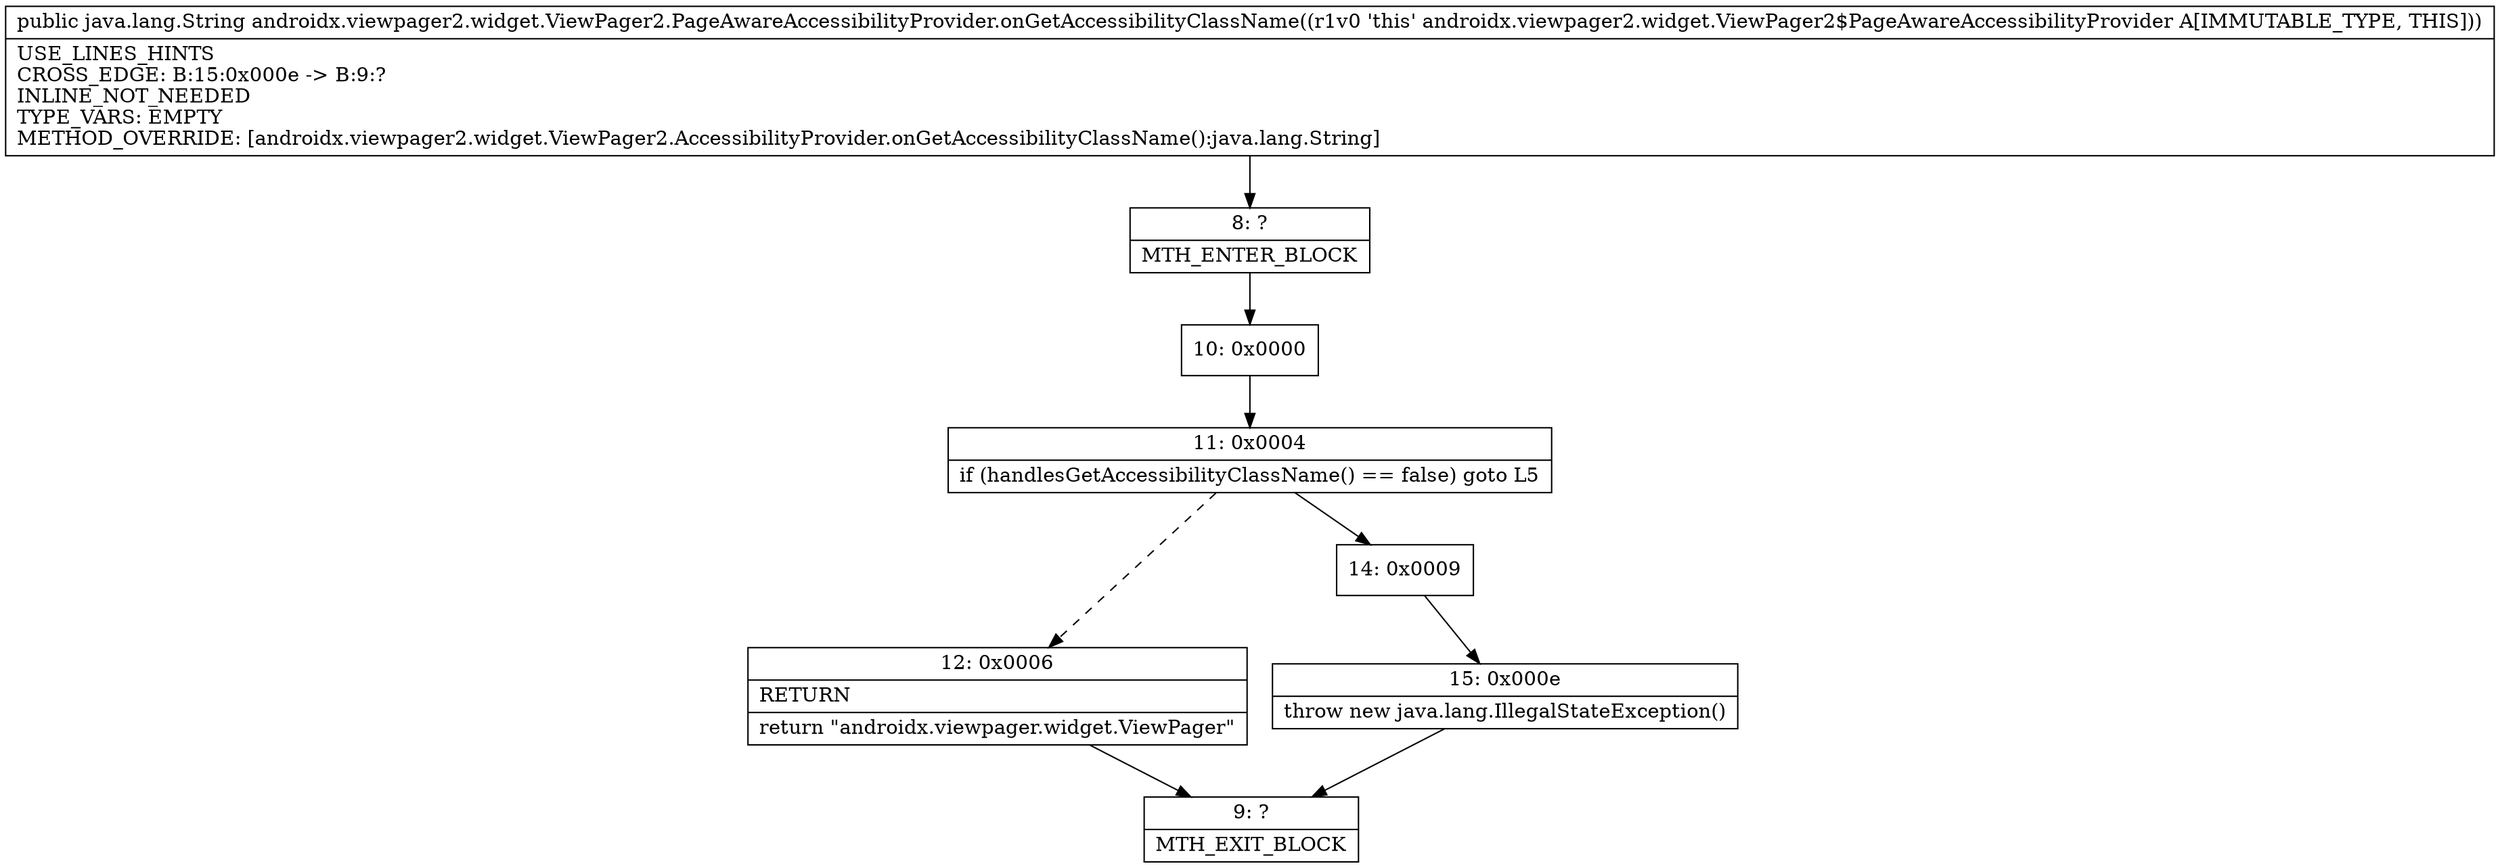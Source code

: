 digraph "CFG forandroidx.viewpager2.widget.ViewPager2.PageAwareAccessibilityProvider.onGetAccessibilityClassName()Ljava\/lang\/String;" {
Node_8 [shape=record,label="{8\:\ ?|MTH_ENTER_BLOCK\l}"];
Node_10 [shape=record,label="{10\:\ 0x0000}"];
Node_11 [shape=record,label="{11\:\ 0x0004|if (handlesGetAccessibilityClassName() == false) goto L5\l}"];
Node_12 [shape=record,label="{12\:\ 0x0006|RETURN\l|return \"androidx.viewpager.widget.ViewPager\"\l}"];
Node_9 [shape=record,label="{9\:\ ?|MTH_EXIT_BLOCK\l}"];
Node_14 [shape=record,label="{14\:\ 0x0009}"];
Node_15 [shape=record,label="{15\:\ 0x000e|throw new java.lang.IllegalStateException()\l}"];
MethodNode[shape=record,label="{public java.lang.String androidx.viewpager2.widget.ViewPager2.PageAwareAccessibilityProvider.onGetAccessibilityClassName((r1v0 'this' androidx.viewpager2.widget.ViewPager2$PageAwareAccessibilityProvider A[IMMUTABLE_TYPE, THIS]))  | USE_LINES_HINTS\lCROSS_EDGE: B:15:0x000e \-\> B:9:?\lINLINE_NOT_NEEDED\lTYPE_VARS: EMPTY\lMETHOD_OVERRIDE: [androidx.viewpager2.widget.ViewPager2.AccessibilityProvider.onGetAccessibilityClassName():java.lang.String]\l}"];
MethodNode -> Node_8;Node_8 -> Node_10;
Node_10 -> Node_11;
Node_11 -> Node_12[style=dashed];
Node_11 -> Node_14;
Node_12 -> Node_9;
Node_14 -> Node_15;
Node_15 -> Node_9;
}

